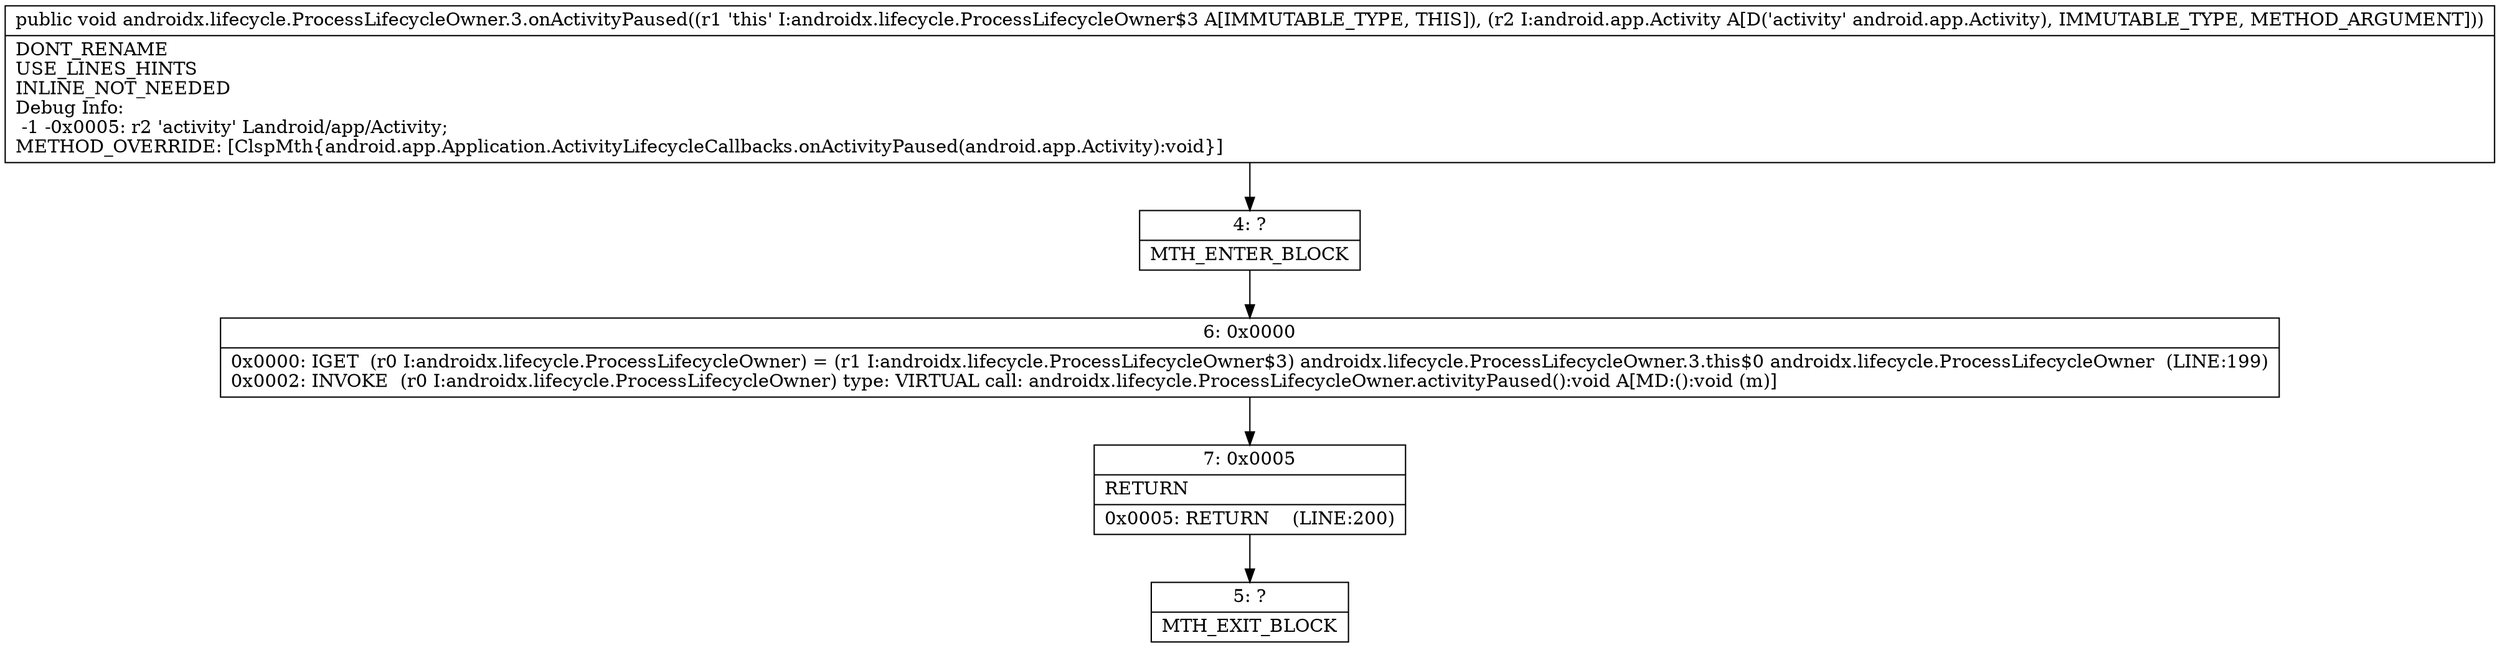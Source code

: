 digraph "CFG forandroidx.lifecycle.ProcessLifecycleOwner.3.onActivityPaused(Landroid\/app\/Activity;)V" {
Node_4 [shape=record,label="{4\:\ ?|MTH_ENTER_BLOCK\l}"];
Node_6 [shape=record,label="{6\:\ 0x0000|0x0000: IGET  (r0 I:androidx.lifecycle.ProcessLifecycleOwner) = (r1 I:androidx.lifecycle.ProcessLifecycleOwner$3) androidx.lifecycle.ProcessLifecycleOwner.3.this$0 androidx.lifecycle.ProcessLifecycleOwner  (LINE:199)\l0x0002: INVOKE  (r0 I:androidx.lifecycle.ProcessLifecycleOwner) type: VIRTUAL call: androidx.lifecycle.ProcessLifecycleOwner.activityPaused():void A[MD:():void (m)]\l}"];
Node_7 [shape=record,label="{7\:\ 0x0005|RETURN\l|0x0005: RETURN    (LINE:200)\l}"];
Node_5 [shape=record,label="{5\:\ ?|MTH_EXIT_BLOCK\l}"];
MethodNode[shape=record,label="{public void androidx.lifecycle.ProcessLifecycleOwner.3.onActivityPaused((r1 'this' I:androidx.lifecycle.ProcessLifecycleOwner$3 A[IMMUTABLE_TYPE, THIS]), (r2 I:android.app.Activity A[D('activity' android.app.Activity), IMMUTABLE_TYPE, METHOD_ARGUMENT]))  | DONT_RENAME\lUSE_LINES_HINTS\lINLINE_NOT_NEEDED\lDebug Info:\l  \-1 \-0x0005: r2 'activity' Landroid\/app\/Activity;\lMETHOD_OVERRIDE: [ClspMth\{android.app.Application.ActivityLifecycleCallbacks.onActivityPaused(android.app.Activity):void\}]\l}"];
MethodNode -> Node_4;Node_4 -> Node_6;
Node_6 -> Node_7;
Node_7 -> Node_5;
}

